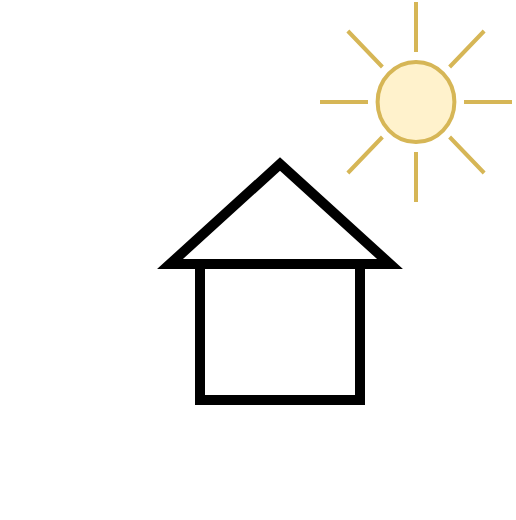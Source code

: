 <mxfile version="20.5.3" type="device"><diagram id="NtwxkG7B7fD-hsFMrE5z" name="Page-1"><mxGraphModel dx="2066" dy="1099" grid="1" gridSize="10" guides="1" tooltips="1" connect="1" arrows="1" fold="1" page="1" pageScale="1" pageWidth="827" pageHeight="1169" math="0" shadow="0"><root><mxCell id="0"/><mxCell id="1" parent="0"/><mxCell id="su71lxNGd2bVBR_PepOi-1" value="" style="shape=image;html=1;verticalAlign=top;verticalLabelPosition=bottom;labelBackgroundColor=#ffffff;imageAspect=0;aspect=fixed;image=https://cdn0.iconfinder.com/data/icons/green-world-colored/80/sun-solar-panel-green-energy-plug-128.png" vertex="1" parent="1"><mxGeometry x="220" y="300" width="128" height="128" as="geometry"/></mxCell><mxCell id="su71lxNGd2bVBR_PepOi-3" value="" style="whiteSpace=wrap;html=1;aspect=fixed;strokeWidth=5;" vertex="1" parent="1"><mxGeometry x="320" y="409" width="80" height="80" as="geometry"/></mxCell><mxCell id="su71lxNGd2bVBR_PepOi-4" value="" style="triangle;whiteSpace=wrap;html=1;rotation=270;strokeWidth=5;" vertex="1" parent="1"><mxGeometry x="335" y="341" width="50" height="110" as="geometry"/></mxCell><mxCell id="su71lxNGd2bVBR_PepOi-6" value="" style="html=1;verticalLabelPosition=bottom;align=center;labelBackgroundColor=#ffffff;verticalAlign=top;strokeWidth=2;strokeColor=#d6b656;shadow=0;dashed=0;shape=mxgraph.ios7.icons.sun;pointerEvents=1;fillColor=#fff2cc;" vertex="1" parent="1"><mxGeometry x="380" y="290" width="96" height="100" as="geometry"/></mxCell><mxCell id="su71lxNGd2bVBR_PepOi-7" value="" style="shape=image;html=1;verticalAlign=top;verticalLabelPosition=bottom;labelBackgroundColor=#ffffff;imageAspect=0;aspect=fixed;image=https://cdn2.iconfinder.com/data/icons/circle-icons-1/64/bolt-128.png;strokeWidth=5;" vertex="1" parent="1"><mxGeometry x="360" y="460" width="88" height="88" as="geometry"/></mxCell></root></mxGraphModel></diagram></mxfile>